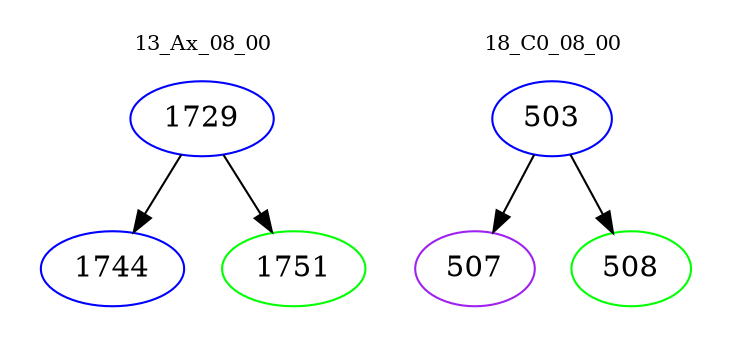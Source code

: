 digraph{
subgraph cluster_0 {
color = white
label = "13_Ax_08_00";
fontsize=10;
T0_1729 [label="1729", color="blue"]
T0_1729 -> T0_1744 [color="black"]
T0_1744 [label="1744", color="blue"]
T0_1729 -> T0_1751 [color="black"]
T0_1751 [label="1751", color="green"]
}
subgraph cluster_1 {
color = white
label = "18_C0_08_00";
fontsize=10;
T1_503 [label="503", color="blue"]
T1_503 -> T1_507 [color="black"]
T1_507 [label="507", color="purple"]
T1_503 -> T1_508 [color="black"]
T1_508 [label="508", color="green"]
}
}
